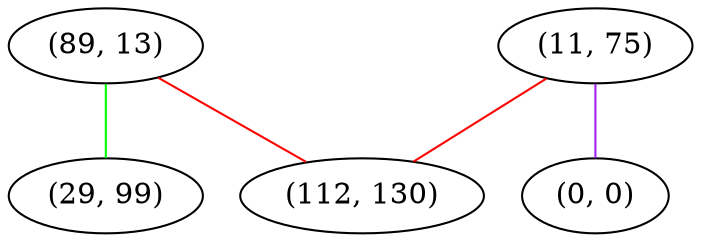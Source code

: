 graph "" {
"(89, 13)";
"(29, 99)";
"(11, 75)";
"(0, 0)";
"(112, 130)";
"(89, 13)" -- "(112, 130)"  [color=red, key=0, weight=1];
"(89, 13)" -- "(29, 99)"  [color=green, key=0, weight=2];
"(11, 75)" -- "(0, 0)"  [color=purple, key=0, weight=4];
"(11, 75)" -- "(112, 130)"  [color=red, key=0, weight=1];
}
